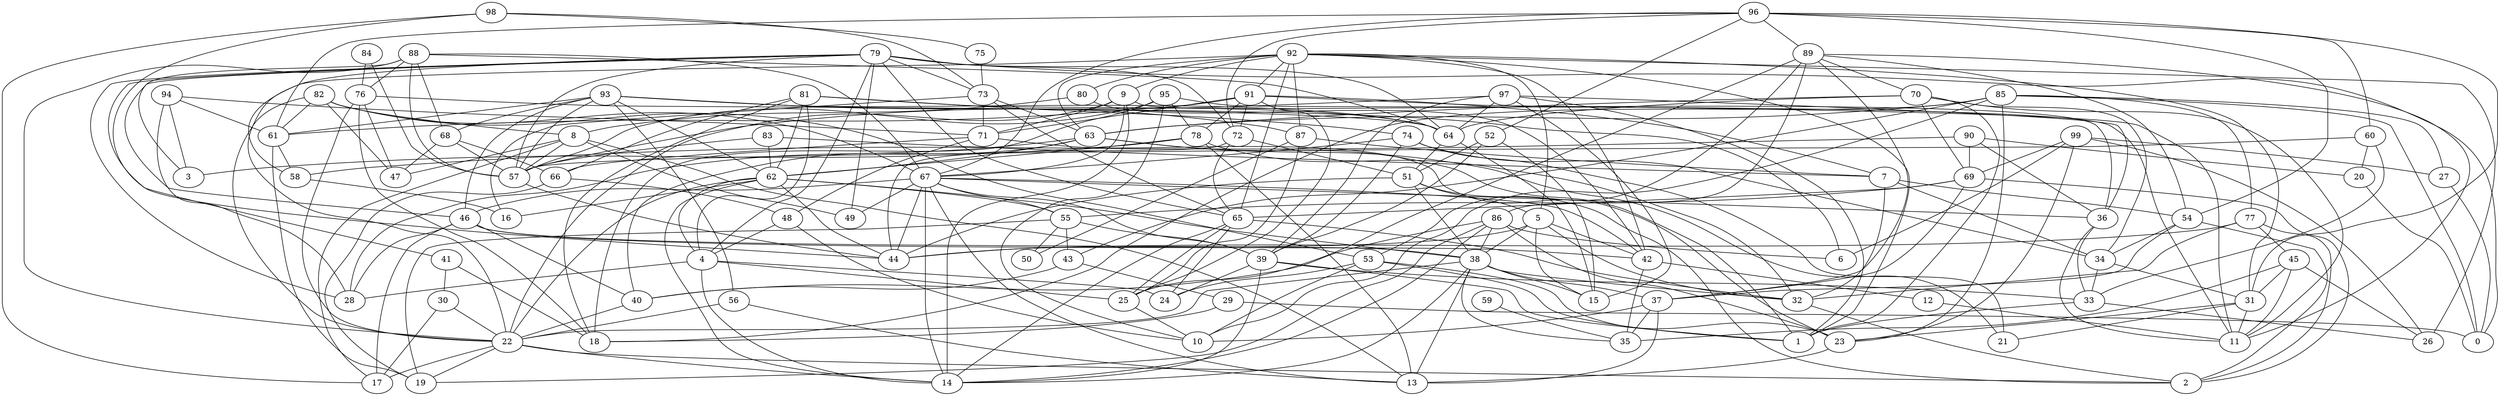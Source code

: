 digraph GG_graph {

subgraph G_graph {
edge [color = black]
"82" -> "53" [dir = none]
"77" -> "32" [dir = none]
"83" -> "7" [dir = none]
"80" -> "42" [dir = none]
"4" -> "28" [dir = none]
"51" -> "2" [dir = none]
"72" -> "44" [dir = none]
"12" -> "11" [dir = none]
"98" -> "75" [dir = none]
"98" -> "44" [dir = none]
"98" -> "73" [dir = none]
"97" -> "57" [dir = none]
"58" -> "16" [dir = none]
"84" -> "76" [dir = none]
"30" -> "17" [dir = none]
"78" -> "3" [dir = none]
"78" -> "13" [dir = none]
"53" -> "24" [dir = none]
"53" -> "10" [dir = none]
"52" -> "15" [dir = none]
"48" -> "10" [dir = none]
"92" -> "26" [dir = none]
"92" -> "5" [dir = none]
"92" -> "22" [dir = none]
"60" -> "33" [dir = none]
"60" -> "20" [dir = none]
"89" -> "37" [dir = none]
"74" -> "21" [dir = none]
"74" -> "67" [dir = none]
"86" -> "19" [dir = none]
"86" -> "40" [dir = none]
"86" -> "38" [dir = none]
"87" -> "50" [dir = none]
"87" -> "7" [dir = none]
"95" -> "57" [dir = none]
"81" -> "64" [dir = none]
"69" -> "55" [dir = none]
"69" -> "65" [dir = none]
"69" -> "2" [dir = none]
"25" -> "10" [dir = none]
"90" -> "20" [dir = none]
"90" -> "69" [dir = none]
"76" -> "64" [dir = none]
"76" -> "22" [dir = none]
"59" -> "35" [dir = none]
"67" -> "36" [dir = none]
"67" -> "42" [dir = none]
"67" -> "39" [dir = none]
"67" -> "14" [dir = none]
"73" -> "16" [dir = none]
"7" -> "54" [dir = none]
"7" -> "32" [dir = none]
"65" -> "14" [dir = none]
"65" -> "32" [dir = none]
"70" -> "1" [dir = none]
"70" -> "69" [dir = none]
"85" -> "10" [dir = none]
"22" -> "2" [dir = none]
"56" -> "22" [dir = none]
"79" -> "49" [dir = none]
"79" -> "41" [dir = none]
"79" -> "28" [dir = none]
"79" -> "73" [dir = none]
"79" -> "46" [dir = none]
"79" -> "0" [dir = none]
"79" -> "57" [dir = none]
"79" -> "65" [dir = none]
"91" -> "11" [dir = none]
"91" -> "25" [dir = none]
"37" -> "10" [dir = none]
"37" -> "35" [dir = none]
"46" -> "17" [dir = none]
"68" -> "66" [dir = none]
"68" -> "57" [dir = none]
"99" -> "27" [dir = none]
"99" -> "23" [dir = none]
"99" -> "69" [dir = none]
"29" -> "18" [dir = none]
"29" -> "0" [dir = none]
"94" -> "28" [dir = none]
"38" -> "13" [dir = none]
"38" -> "15" [dir = none]
"38" -> "37" [dir = none]
"38" -> "14" [dir = none]
"54" -> "34" [dir = none]
"88" -> "22" [dir = none]
"43" -> "40" [dir = none]
"96" -> "61" [dir = none]
"96" -> "89" [dir = none]
"8" -> "47" [dir = none]
"8" -> "57" [dir = none]
"63" -> "62" [dir = none]
"62" -> "14" [dir = none]
"9" -> "71" [dir = none]
"9" -> "36" [dir = none]
"93" -> "6" [dir = none]
"93" -> "57" [dir = none]
"31" -> "23" [dir = none]
"45" -> "35" [dir = none]
"99" -> "6" [dir = none]
"41" -> "18" [dir = none]
"96" -> "31" [dir = none]
"92" -> "80" [dir = none]
"82" -> "8" [dir = none]
"92" -> "9" [dir = none]
"96" -> "60" [dir = none]
"63" -> "21" [dir = none]
"45" -> "31" [dir = none]
"95" -> "18" [dir = none]
"63" -> "1" [dir = none]
"55" -> "50" [dir = none]
"89" -> "86" [dir = none]
"81" -> "4" [dir = none]
"94" -> "61" [dir = none]
"93" -> "87" [dir = none]
"78" -> "62" [dir = none]
"23" -> "13" [dir = none]
"89" -> "53" [dir = none]
"98" -> "17" [dir = none]
"22" -> "14" [dir = none]
"83" -> "57" [dir = none]
"92" -> "1" [dir = none]
"73" -> "63" [dir = none]
"81" -> "18" [dir = none]
"72" -> "65" [dir = none]
"53" -> "1" [dir = none]
"73" -> "65" [dir = none]
"89" -> "25" [dir = none]
"82" -> "67" [dir = none]
"93" -> "68" [dir = none]
"96" -> "72" [dir = none]
"37" -> "13" [dir = none]
"62" -> "38" [dir = none]
"77" -> "2" [dir = none]
"39" -> "33" [dir = none]
"89" -> "54" [dir = none]
"79" -> "4" [dir = none]
"97" -> "64" [dir = none]
"66" -> "19" [dir = none]
"82" -> "22" [dir = none]
"92" -> "63" [dir = none]
"83" -> "62" [dir = none]
"5" -> "32" [dir = none]
"76" -> "18" [dir = none]
"4" -> "24" [dir = none]
"38" -> "35" [dir = none]
"27" -> "0" [dir = none]
"65" -> "24" [dir = none]
"78" -> "32" [dir = none]
"53" -> "23" [dir = none]
"64" -> "15" [dir = none]
"96" -> "54" [dir = none]
"39" -> "14" [dir = none]
"90" -> "58" [dir = none]
"57" -> "44" [dir = none]
"34" -> "31" [dir = none]
"92" -> "91" [dir = none]
"46" -> "28" [dir = none]
"92" -> "65" [dir = none]
"94" -> "3" [dir = none]
"67" -> "46" [dir = none]
"97" -> "15" [dir = none]
"9" -> "67" [dir = none]
"85" -> "77" [dir = none]
"42" -> "35" [dir = none]
"61" -> "19" [dir = none]
"20" -> "0" [dir = none]
"46" -> "42" [dir = none]
"93" -> "64" [dir = none]
"42" -> "12" [dir = none]
"84" -> "57" [dir = none]
"38" -> "22" [dir = none]
"51" -> "38" [dir = none]
"71" -> "23" [dir = none]
"93" -> "56" [dir = none]
"71" -> "66" [dir = none]
"45" -> "26" [dir = none]
"62" -> "44" [dir = none]
"39" -> "1" [dir = none]
"91" -> "78" [dir = none]
"99" -> "26" [dir = none]
"31" -> "21" [dir = none]
"85" -> "43" [dir = none]
"88" -> "68" [dir = none]
"92" -> "87" [dir = none]
"85" -> "63" [dir = none]
"91" -> "71" [dir = none]
"55" -> "43" [dir = none]
"87" -> "25" [dir = none]
"88" -> "64" [dir = none]
"41" -> "30" [dir = none]
"45" -> "11" [dir = none]
"97" -> "1" [dir = none]
"22" -> "17" [dir = none]
"55" -> "19" [dir = none]
"7" -> "34" [dir = none]
"80" -> "8" [dir = none]
"70" -> "34" [dir = none]
"85" -> "23" [dir = none]
"70" -> "63" [dir = none]
"76" -> "47" [dir = none]
"60" -> "57" [dir = none]
"4" -> "14" [dir = none]
"97" -> "36" [dir = none]
"91" -> "72" [dir = none]
"82" -> "47" [dir = none]
"30" -> "22" [dir = none]
"63" -> "28" [dir = none]
"86" -> "23" [dir = none]
"73" -> "71" [dir = none]
"8" -> "49" [dir = none]
"9" -> "14" [dir = none]
"31" -> "11" [dir = none]
"61" -> "58" [dir = none]
"77" -> "44" [dir = none]
"39" -> "24" [dir = none]
"88" -> "3" [dir = none]
"81" -> "66" [dir = none]
"67" -> "13" [dir = none]
"95" -> "11" [dir = none]
"91" -> "61" [dir = none]
"52" -> "39" [dir = none]
"82" -> "61" [dir = none]
"8" -> "13" [dir = none]
"51" -> "44" [dir = none]
"92" -> "31" [dir = none]
"48" -> "4" [dir = none]
"92" -> "42" [dir = none]
"5" -> "38" [dir = none]
"22" -> "19" [dir = none]
"96" -> "67" [dir = none]
"71" -> "48" [dir = none]
"43" -> "29" [dir = none]
"72" -> "51" [dir = none]
"33" -> "26" [dir = none]
"97" -> "39" [dir = none]
"36" -> "33" [dir = none]
"67" -> "44" [dir = none]
"74" -> "39" [dir = none]
"90" -> "36" [dir = none]
"67" -> "49" [dir = none]
"74" -> "34" [dir = none]
"54" -> "37" [dir = none]
"86" -> "6" [dir = none]
"81" -> "62" [dir = none]
"79" -> "72" [dir = none]
"5" -> "15" [dir = none]
"56" -> "13" [dir = none]
"79" -> "64" [dir = none]
"36" -> "11" [dir = none]
"38" -> "32" [dir = none]
"93" -> "62" [dir = none]
"75" -> "73" [dir = none]
"77" -> "45" [dir = none]
"51" -> "5" [dir = none]
"63" -> "40" [dir = none]
"95" -> "78" [dir = none]
"89" -> "70" [dir = none]
"54" -> "2" [dir = none]
"65" -> "25" [dir = none]
"93" -> "46" [dir = none]
"46" -> "40" [dir = none]
"64" -> "51" [dir = none]
"95" -> "10" [dir = none]
"88" -> "57" [dir = none]
"93" -> "61" [dir = none]
"69" -> "37" [dir = none]
"55" -> "39" [dir = none]
"94" -> "71" [dir = none]
"34" -> "33" [dir = none]
"96" -> "52" [dir = none]
"8" -> "17" [dir = none]
"40" -> "22" [dir = none]
"68" -> "47" [dir = none]
"86" -> "14" [dir = none]
"70" -> "64" [dir = none]
"66" -> "48" [dir = none]
"79" -> "58" [dir = none]
"70" -> "11" [dir = none]
"81" -> "74" [dir = none]
"52" -> "51" [dir = none]
"5" -> "44" [dir = none]
"32" -> "2" [dir = none]
"88" -> "76" [dir = none]
"9" -> "22" [dir = none]
"46" -> "38" [dir = none]
"62" -> "16" [dir = none]
"85" -> "27" [dir = none]
"91" -> "7" [dir = none]
"62" -> "55" [dir = none]
"88" -> "67" [dir = none]
"62" -> "22" [dir = none]
"85" -> "18" [dir = none]
"62" -> "4" [dir = none]
"67" -> "55" [dir = none]
"85" -> "0" [dir = none]
"4" -> "25" [dir = none]
"33" -> "1" [dir = none]
"89" -> "11" [dir = none]
"5" -> "42" [dir = none]
}

}
